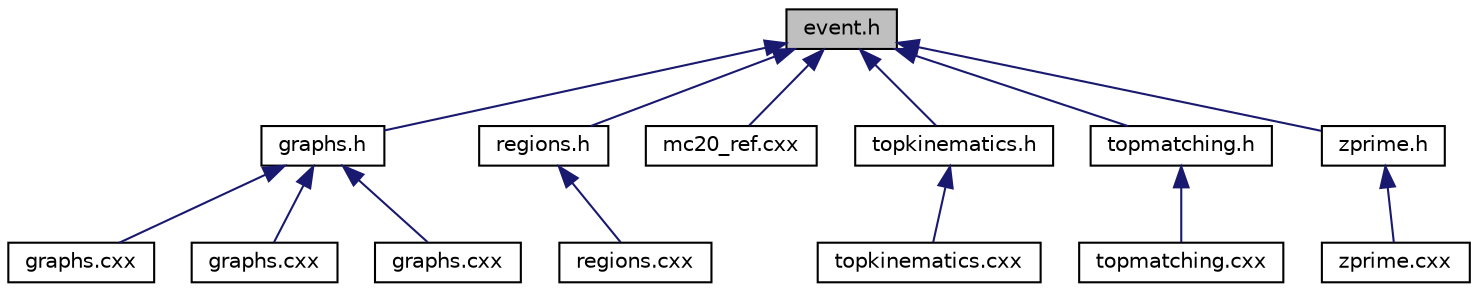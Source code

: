 digraph "event.h"
{
 // INTERACTIVE_SVG=YES
 // LATEX_PDF_SIZE
  edge [fontname="Helvetica",fontsize="10",labelfontname="Helvetica",labelfontsize="10"];
  node [fontname="Helvetica",fontsize="10",shape=record];
  Node1 [label="event.h",height=0.2,width=0.4,color="black", fillcolor="grey75", style="filled", fontcolor="black",tooltip=" "];
  Node1 -> Node2 [dir="back",color="midnightblue",fontsize="10",style="solid",fontname="Helvetica"];
  Node2 [label="graphs.h",height=0.2,width=0.4,color="black", fillcolor="white", style="filled",URL="$ssml__mc20_2include_2ssml__mc20_2graphs_8h.html",tooltip=" "];
  Node2 -> Node3 [dir="back",color="midnightblue",fontsize="10",style="solid",fontname="Helvetica"];
  Node3 [label="graphs.cxx",height=0.2,width=0.4,color="black", fillcolor="white", style="filled",URL="$bsm__4tops_2cxx_2graphs_8cxx.html",tooltip=" "];
  Node2 -> Node4 [dir="back",color="midnightblue",fontsize="10",style="solid",fontname="Helvetica"];
  Node4 [label="graphs.cxx",height=0.2,width=0.4,color="black", fillcolor="white", style="filled",URL="$exp__mc20_2cxx_2graphs_8cxx.html",tooltip=" "];
  Node2 -> Node5 [dir="back",color="midnightblue",fontsize="10",style="solid",fontname="Helvetica"];
  Node5 [label="graphs.cxx",height=0.2,width=0.4,color="black", fillcolor="white", style="filled",URL="$ssml__mc20_2cxx_2graphs_8cxx.html",tooltip=" "];
  Node1 -> Node6 [dir="back",color="midnightblue",fontsize="10",style="solid",fontname="Helvetica"];
  Node6 [label="regions.h",height=0.2,width=0.4,color="black", fillcolor="white", style="filled",URL="$regions_8h.html",tooltip=" "];
  Node6 -> Node7 [dir="back",color="midnightblue",fontsize="10",style="solid",fontname="Helvetica"];
  Node7 [label="regions.cxx",height=0.2,width=0.4,color="black", fillcolor="white", style="filled",URL="$regions_8cxx.html",tooltip=" "];
  Node1 -> Node8 [dir="back",color="midnightblue",fontsize="10",style="solid",fontname="Helvetica"];
  Node8 [label="mc20_ref.cxx",height=0.2,width=0.4,color="black", fillcolor="white", style="filled",URL="$mc20__ref_8cxx.html",tooltip=" "];
  Node1 -> Node9 [dir="back",color="midnightblue",fontsize="10",style="solid",fontname="Helvetica"];
  Node9 [label="topkinematics.h",height=0.2,width=0.4,color="black", fillcolor="white", style="filled",URL="$mc20_2topkinematics_2topkinematics_8h.html",tooltip=" "];
  Node9 -> Node10 [dir="back",color="midnightblue",fontsize="10",style="solid",fontname="Helvetica"];
  Node10 [label="topkinematics.cxx",height=0.2,width=0.4,color="black", fillcolor="white", style="filled",URL="$mc20_2topkinematics_2topkinematics_8cxx.html",tooltip=" "];
  Node1 -> Node11 [dir="back",color="midnightblue",fontsize="10",style="solid",fontname="Helvetica"];
  Node11 [label="topmatching.h",height=0.2,width=0.4,color="black", fillcolor="white", style="filled",URL="$mc20_2topmatching_2topmatching_8h.html",tooltip=" "];
  Node11 -> Node12 [dir="back",color="midnightblue",fontsize="10",style="solid",fontname="Helvetica"];
  Node12 [label="topmatching.cxx",height=0.2,width=0.4,color="black", fillcolor="white", style="filled",URL="$mc20_2topmatching_2topmatching_8cxx.html",tooltip=" "];
  Node1 -> Node13 [dir="back",color="midnightblue",fontsize="10",style="solid",fontname="Helvetica"];
  Node13 [label="zprime.h",height=0.2,width=0.4,color="black", fillcolor="white", style="filled",URL="$mc20_2zprime_2zprime_8h.html",tooltip=" "];
  Node13 -> Node14 [dir="back",color="midnightblue",fontsize="10",style="solid",fontname="Helvetica"];
  Node14 [label="zprime.cxx",height=0.2,width=0.4,color="black", fillcolor="white", style="filled",URL="$mc20_2zprime_2zprime_8cxx.html",tooltip=" "];
}
